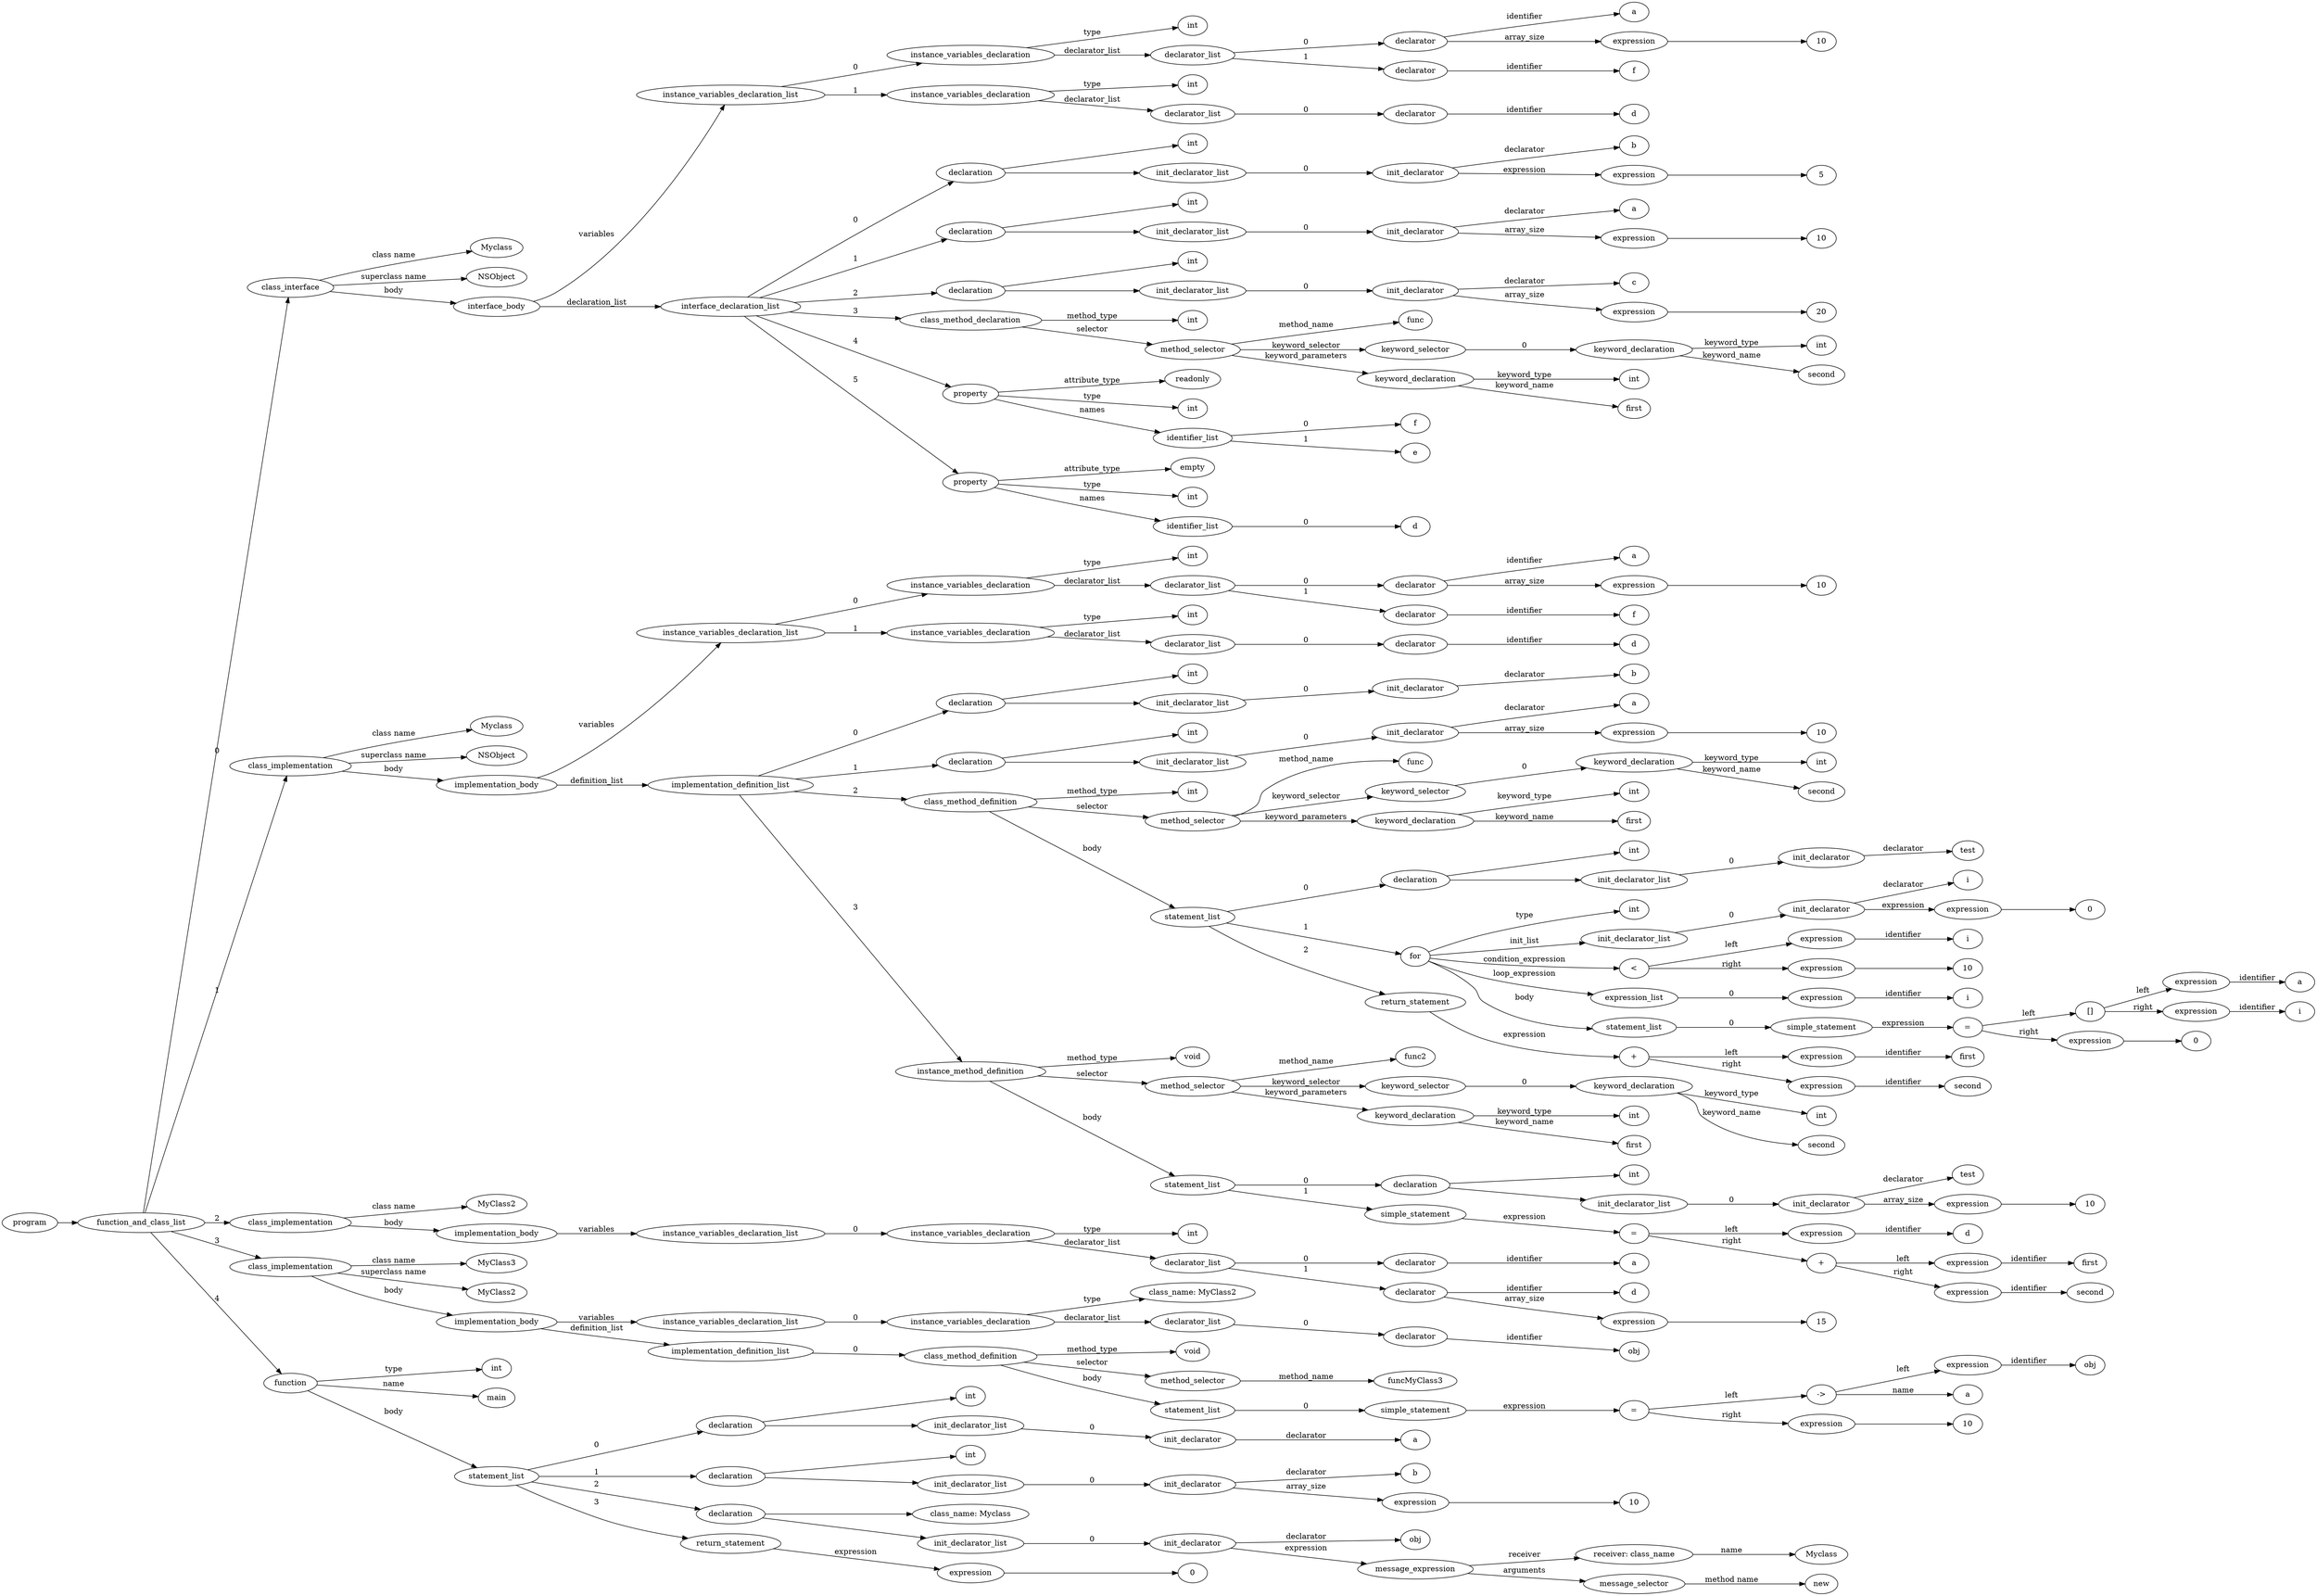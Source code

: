 digraph ObjectiveC { rankdir="LR";
184[label="program"];
184->49;
49[label="function_and_class_list"];
49->48[label="0"];
48[label="class_interface"];
48.1 [label="Myclass"];
48->48.1 [label="class name"];
48.2 [label="NSObject"];
48->48.2 [label="superclass name"];
48->47[label="body"];
47[label="interface_body"];
47->7[label="variables"];
7[label="instance_variables_declaration_list"];
7->6[label="0"];
6[label="instance_variables_declaration"];
6->0[label="type"];
0[label="int"];
6->4[label="declarator_list"];
4[label="declarator_list"];
4->3[label="0"];
3[label="declarator"];
3.1 [label="a"];
3->3.1[label="identifier"];
3->2[label="array_size"];
2[label="expression"];
2->1;
1[label="10"];
4->5[label="1"];
5[label="declarator"];
5.1 [label="f"];
5->5.1[label="identifier"];
7->11[label="1"];
11[label="instance_variables_declaration"];
11->8[label="type"];
8[label="int"];
11->10[label="declarator_list"];
10[label="declarator_list"];
10->9[label="0"];
9[label="declarator"];
9.1 [label="d"];
9->9.1[label="identifier"];
47->18[label="declaration_list"];
18[label="interface_declaration_list"];
18->17[label="0"];
17[label="declaration"];
17->12;
12[label="int"];
17->16;
16[label="init_declarator_list"];
16->15[label="0"];
15[label="init_declarator"];
15.1 [label="b"];
15->15.1[label="declarator"];
15->14[label="expression"];
14[label="expression"];
14->13;
13[label="5"];
18->24[label="1"];
24[label="declaration"];
24->19;
19[label="int"];
24->23;
23[label="init_declarator_list"];
23->22[label="0"];
22[label="init_declarator"];
22.1 [label="a"];
22->22.1[label="declarator"];
22->21[label="array_size"];
21[label="expression"];
21->20;
20[label="10"];
18->30[label="2"];
30[label="declaration"];
30->25;
25[label="int"];
30->29;
29[label="init_declarator_list"];
29->28[label="0"];
28[label="init_declarator"];
28.1 [label="c"];
28->28.1[label="declarator"];
28->27[label="array_size"];
27[label="expression"];
27->26;
26[label="20"];
18->38[label="3"];
38[label="class_method_declaration"];
38->31[label="method_type"];
31[label="int"];
38->37[label="selector"];
37[label="method_selector"];
37->37.1 [label="method_name"];
37.1 [label="func"];
37->36[label="keyword_selector"];
36[label="keyword_selector"];
36->35[label="0"];
35[label="keyword_declaration"];
35->34[label="keyword_type"];
34[label="int"];
35->35.2 [label="keyword_name"];
35.2 [label="second"];
37->33[label="keyword_parameters"];
33[label="keyword_declaration"];
33->32[label="keyword_type"];
32[label="int"];
33->33.2 [label="keyword_name"];
33.2 [label="first"];
18->42[label="4"];
42[label="property"];
42->39[label="attribute_type"];
39[label="readonly"];
42->40[label="type"];
40[label="int"];
42->41[label="names"];
41[label="identifier_list"];
41.0 [label="f"];
41->41.0 [label="0"];
41.1 [label="e"];
41->41.1 [label="1"];
18->46[label="5"];
46[label="property"];
46->43[label="attribute_type"];
43[label="empty"];
46->44[label="type"];
44[label="int"];
46->45[label="names"];
45[label="identifier_list"];
45.0 [label="d"];
45->45.0 [label="0"];
49->132[label="1"];
132[label="class_implementation"];
132.1 [label="Myclass"];
132->132.1 [label="class name"];
132.2 [label="NSObject"];
132->132.2 [label="superclass name"];
132->131[label="body"];
131[label="implementation_body"];
131->57[label="variables"];
57[label="instance_variables_declaration_list"];
57->56[label="0"];
56[label="instance_variables_declaration"];
56->50[label="type"];
50[label="int"];
56->54[label="declarator_list"];
54[label="declarator_list"];
54->53[label="0"];
53[label="declarator"];
53.1 [label="a"];
53->53.1[label="identifier"];
53->52[label="array_size"];
52[label="expression"];
52->51;
51[label="10"];
54->55[label="1"];
55[label="declarator"];
55.1 [label="f"];
55->55.1[label="identifier"];
57->61[label="1"];
61[label="instance_variables_declaration"];
61->58[label="type"];
58[label="int"];
61->60[label="declarator_list"];
60[label="declarator_list"];
60->59[label="0"];
59[label="declarator"];
59.1 [label="d"];
59->59.1[label="identifier"];
131->66[label="definition_list"];
66[label="implementation_definition_list"];
66->65[label="0"];
65[label="declaration"];
65->62;
62[label="int"];
65->64;
64[label="init_declarator_list"];
64->63[label="0"];
63[label="init_declarator"];
63.1 [label="b"];
63->63.1[label="declarator"];
66->72[label="1"];
72[label="declaration"];
72->67;
67[label="int"];
72->71;
71[label="init_declarator_list"];
71->70[label="0"];
70[label="init_declarator"];
70.1 [label="a"];
70->70.1[label="declarator"];
70->69[label="array_size"];
69[label="expression"];
69->68;
68[label="10"];
66->109[label="2"];
109[label="class_method_definition"];
109->73[label="method_type"];
73[label="int"];
109->79[label="selector"];
79[label="method_selector"];
79->79.1 [label="method_name"];
79.1 [label="func"];
79->78[label="keyword_selector"];
78[label="keyword_selector"];
78->77[label="0"];
77[label="keyword_declaration"];
77->76[label="keyword_type"];
76[label="int"];
77->77.2 [label="keyword_name"];
77.2 [label="second"];
79->75[label="keyword_parameters"];
75[label="keyword_declaration"];
75->74[label="keyword_type"];
74[label="int"];
75->75.2 [label="keyword_name"];
75.2 [label="first"];
109->84[label="body"];
84[label="statement_list"];
84->83[label="0"];
83[label="declaration"];
83->80;
80[label="int"];
83->82;
82[label="init_declarator_list"];
82->81[label="0"];
81[label="init_declarator"];
81.1 [label="test"];
81->81.1[label="declarator"];
84->104[label="1"];
104[label="for"];
104->85[label="type"];
85[label="int"];
104->89[label="init_list"];
89[label="init_declarator_list"];
89->88[label="0"];
88[label="init_declarator"];
88.1 [label="i"];
88->88.1[label="declarator"];
88->87[label="expression"];
87[label="expression"];
87->86;
86[label="0"];
104->93[label="condition_expression"];
93[label="expression"];
93[label="<"];
93->90[label="left"];
90[label="expression"];
90->90.1 [label="identifier"];90.1[label="i"];
93->92[label="right"];
92[label="expression"];
92->91;
91[label="10"];
104->95[label="loop_expression"];
95[label="expression_list"];
95->94[label="0"];
94[label="expression"];
94->94.1 [label="identifier"];94.1[label="i"];
104->103[label="body"];
103[label="statement_list"];
103->102[label="0"];
102[label="simple_statement"];
102->101[label="expression"];
101[label="expression"];
101[label="="];
101->98[label="left"];
98[label="expression"];
98[label="[]"];
98->96[label="left"];
96[label="expression"];
96->96.1 [label="identifier"];96.1[label="a"];
98->97[label="right"];
97[label="expression"];
97->97.1 [label="identifier"];97.1[label="i"];
101->100[label="right"];
100[label="expression"];
100->99;
99[label="0"];
84->108[label="2"];
108[label="return_statement"];
108->107[label="expression"];
107[label="expression"];
107[label="+"];
107->105[label="left"];
105[label="expression"];
105->105.1 [label="identifier"];105.1[label="first"];
107->106[label="right"];
106[label="expression"];
106->106.1 [label="identifier"];106.1[label="second"];
66->130[label="3"];
130[label="instance_method_definition"];
130->129[label="method_type"];
129[label="void"];
130->115[label="selector"];
115[label="method_selector"];
115->115.1 [label="method_name"];
115.1 [label="func2"];
115->114[label="keyword_selector"];
114[label="keyword_selector"];
114->113[label="0"];
113[label="keyword_declaration"];
113->112[label="keyword_type"];
112[label="int"];
113->113.2 [label="keyword_name"];
113.2 [label="second"];
115->111[label="keyword_parameters"];
111[label="keyword_declaration"];
111->110[label="keyword_type"];
110[label="int"];
111->111.2 [label="keyword_name"];
111.2 [label="first"];
130->122[label="body"];
122[label="statement_list"];
122->121[label="0"];
121[label="declaration"];
121->116;
116[label="int"];
121->120;
120[label="init_declarator_list"];
120->119[label="0"];
119[label="init_declarator"];
119.1 [label="test"];
119->119.1[label="declarator"];
119->118[label="array_size"];
118[label="expression"];
118->117;
117[label="10"];
122->128[label="1"];
128[label="simple_statement"];
128->127[label="expression"];
127[label="expression"];
127[label="="];
127->123[label="left"];
123[label="expression"];
123->123.1 [label="identifier"];123.1[label="d"];
127->126[label="right"];
126[label="expression"];
126[label="+"];
126->124[label="left"];
124[label="expression"];
124->124.1 [label="identifier"];124.1[label="first"];
126->125[label="right"];
125[label="expression"];
125->125.1 [label="identifier"];125.1[label="second"];
49->142[label="2"];
142[label="class_implementation"];
142.1 [label="MyClass2"];
142->142.1 [label="class name"];
142->141[label="body"];
141[label="implementation_body"];
141->140[label="variables"];
140[label="instance_variables_declaration_list"];
140->139[label="0"];
139[label="instance_variables_declaration"];
139->133[label="type"];
133[label="int"];
139->135[label="declarator_list"];
135[label="declarator_list"];
135->134[label="0"];
134[label="declarator"];
134.1 [label="a"];
134->134.1[label="identifier"];
135->138[label="1"];
138[label="declarator"];
138.1 [label="d"];
138->138.1[label="identifier"];
138->137[label="array_size"];
137[label="expression"];
137->136;
136[label="15"];
49->160[label="3"];
160[label="class_implementation"];
160.1 [label="MyClass3"];
160->160.1 [label="class name"];
160.2 [label="MyClass2"];
160->160.2 [label="superclass name"];
160->159[label="body"];
159[label="implementation_body"];
159->147[label="variables"];
147[label="instance_variables_declaration_list"];
147->146[label="0"];
146[label="instance_variables_declaration"];
146->145[label="type"];
145[label="class_name: MyClass2"];
146->144[label="declarator_list"];
144[label="declarator_list"];
144->143[label="0"];
143[label="declarator"];
143.1 [label="obj"];
143->143.1[label="identifier"];
159->158[label="definition_list"];
158[label="implementation_definition_list"];
158->157[label="0"];
157[label="class_method_definition"];
157->156[label="method_type"];
156[label="void"];
157->148[label="selector"];
148[label="method_selector"];
148->148.1 [label="method_name"];
148.1 [label="funcMyClass3"];
157->155[label="body"];
155[label="statement_list"];
155->154[label="0"];
154[label="simple_statement"];
154->153[label="expression"];
153[label="expression"];
153[label="="];
153->150[label="left"];
150[label="expression"];
150[label="->"];
150->149[label="left"];
149[label="expression"];
149->149.1 [label="identifier"];149.1[label="obj"];
150.1 [label="a"];
150->150.1 [label="name"];
153->152[label="right"];
152[label="expression"];
152->151;
151[label="10"];
49->183[label="4"];
183[label="function"];
183->161[label="type"];
161[label="int"];
183->183.1 [label="name"];
183.1 [label="main"];
183->166[label="body"];
166[label="statement_list"];
166->165[label="0"];
165[label="declaration"];
165->162;
162[label="int"];
165->164;
164[label="init_declarator_list"];
164->163[label="0"];
163[label="init_declarator"];
163.1 [label="a"];
163->163.1[label="declarator"];
166->172[label="1"];
172[label="declaration"];
172->167;
167[label="int"];
172->171;
171[label="init_declarator_list"];
171->170[label="0"];
170[label="init_declarator"];
170.1 [label="b"];
170->170.1[label="declarator"];
170->169[label="array_size"];
169[label="expression"];
169->168;
168[label="10"];
166->179[label="2"];
179[label="declaration"];
179->178;
178[label="class_name: Myclass"];
179->177;
177[label="init_declarator_list"];
177->176[label="0"];
176[label="init_declarator"];
176.1 [label="obj"];
176->176.1[label="declarator"];
176->175[label="expression"];
175[label="expression"];
175[label="message_expression"];
175->173[label="receiver"];
173[label="receiver: class_name"];
173.1 [label="Myclass"];
173->173.1 [label="name"];
175->174[label="arguments"];
174[label="message_selector"];
174.1 [label="new"];
174->174.1 [label="method name"]; 
166->182[label="3"];
182[label="return_statement"];
182->181[label="expression"];
181[label="expression"];
181->180;
180[label="0"];
}
